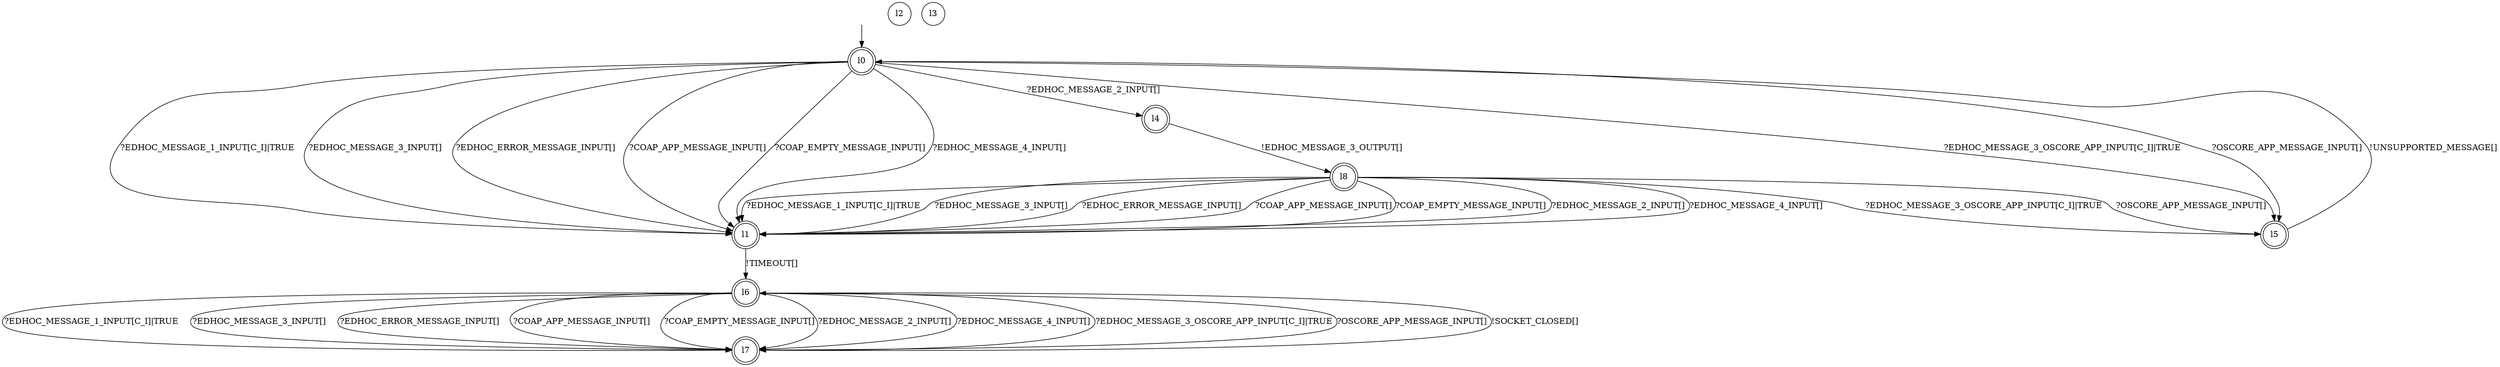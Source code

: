 digraph RA {
"" [shape=none,label=<>]
"l0" [shape=doublecircle]
"l1" [shape=doublecircle]
"l2" [shape=circle]
"l3" [shape=circle]
"l4" [shape=doublecircle]
"l5" [shape=doublecircle]
"l6" [shape=doublecircle]
"l7" [shape=doublecircle]
"l8" [shape=doublecircle]
"" -> "l0"
"l0" -> "l1" [label=<?EDHOC_MESSAGE_1_INPUT[C_I]|TRUE>]
"l0" -> "l1" [label=<?EDHOC_MESSAGE_3_INPUT[]>]
"l0" -> "l1" [label=<?EDHOC_ERROR_MESSAGE_INPUT[]>]
"l0" -> "l1" [label=<?COAP_APP_MESSAGE_INPUT[]>]
"l0" -> "l1" [label=<?COAP_EMPTY_MESSAGE_INPUT[]>]
"l0" -> "l1" [label=<?EDHOC_MESSAGE_4_INPUT[]>]
"l0" -> "l4" [label=<?EDHOC_MESSAGE_2_INPUT[]>]
"l0" -> "l5" [label=<?EDHOC_MESSAGE_3_OSCORE_APP_INPUT[C_I]|TRUE>]
"l0" -> "l5" [label=<?OSCORE_APP_MESSAGE_INPUT[]>]
"l1" -> "l6" [label=<!TIMEOUT[]>]
"l4" -> "l8" [label=<!EDHOC_MESSAGE_3_OUTPUT[]>]
"l5" -> "l0" [label=<!UNSUPPORTED_MESSAGE[]>]
"l6" -> "l7" [label=<?EDHOC_MESSAGE_1_INPUT[C_I]|TRUE>]
"l6" -> "l7" [label=<?EDHOC_MESSAGE_3_INPUT[]>]
"l6" -> "l7" [label=<?EDHOC_ERROR_MESSAGE_INPUT[]>]
"l6" -> "l7" [label=<?COAP_APP_MESSAGE_INPUT[]>]
"l6" -> "l7" [label=<?COAP_EMPTY_MESSAGE_INPUT[]>]
"l6" -> "l7" [label=<?EDHOC_MESSAGE_2_INPUT[]>]
"l6" -> "l7" [label=<?EDHOC_MESSAGE_4_INPUT[]>]
"l6" -> "l7" [label=<?EDHOC_MESSAGE_3_OSCORE_APP_INPUT[C_I]|TRUE>]
"l6" -> "l7" [label=<?OSCORE_APP_MESSAGE_INPUT[]>]
"l7" -> "l6" [label=<!SOCKET_CLOSED[]>]
"l8" -> "l1" [label=<?EDHOC_MESSAGE_1_INPUT[C_I]|TRUE>]
"l8" -> "l1" [label=<?EDHOC_MESSAGE_3_INPUT[]>]
"l8" -> "l1" [label=<?EDHOC_ERROR_MESSAGE_INPUT[]>]
"l8" -> "l1" [label=<?COAP_APP_MESSAGE_INPUT[]>]
"l8" -> "l1" [label=<?COAP_EMPTY_MESSAGE_INPUT[]>]
"l8" -> "l1" [label=<?EDHOC_MESSAGE_2_INPUT[]>]
"l8" -> "l1" [label=<?EDHOC_MESSAGE_4_INPUT[]>]
"l8" -> "l5" [label=<?EDHOC_MESSAGE_3_OSCORE_APP_INPUT[C_I]|TRUE>]
"l8" -> "l5" [label=<?OSCORE_APP_MESSAGE_INPUT[]>]
}
